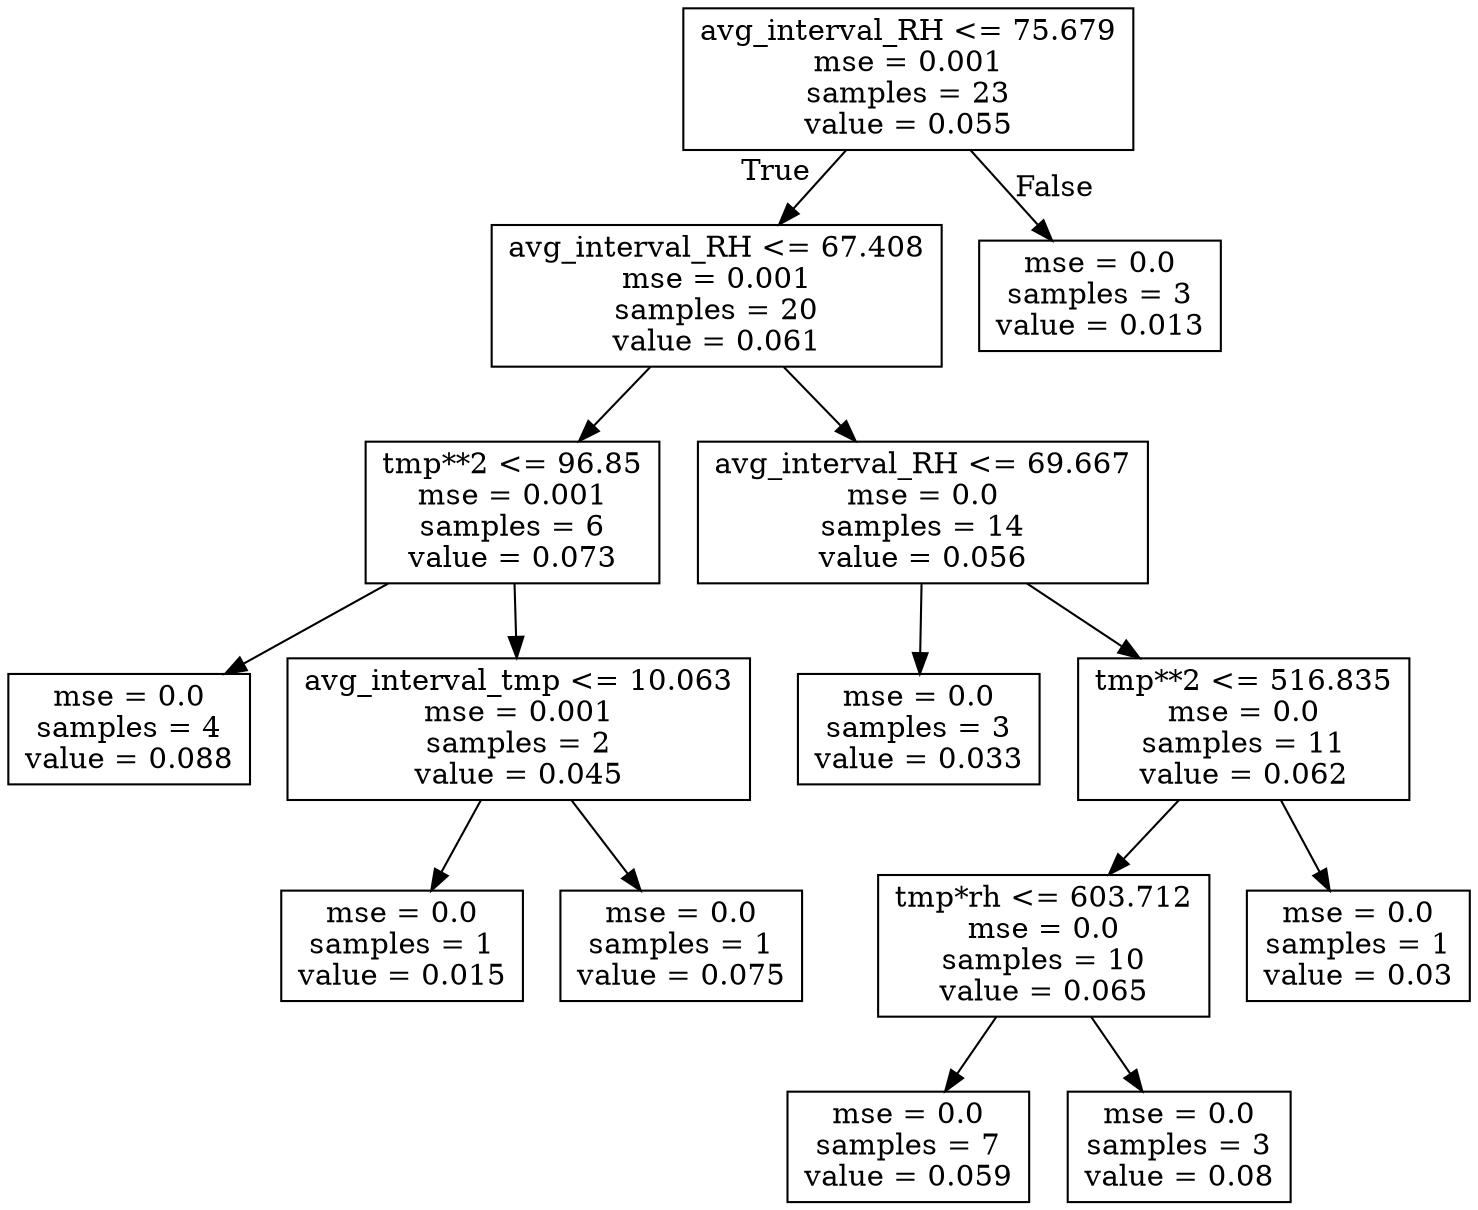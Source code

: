 digraph Tree {
node [shape=box] ;
0 [label="avg_interval_RH <= 75.679\nmse = 0.001\nsamples = 23\nvalue = 0.055"] ;
1 [label="avg_interval_RH <= 67.408\nmse = 0.001\nsamples = 20\nvalue = 0.061"] ;
0 -> 1 [labeldistance=2.5, labelangle=45, headlabel="True"] ;
2 [label="tmp**2 <= 96.85\nmse = 0.001\nsamples = 6\nvalue = 0.073"] ;
1 -> 2 ;
3 [label="mse = 0.0\nsamples = 4\nvalue = 0.088"] ;
2 -> 3 ;
4 [label="avg_interval_tmp <= 10.063\nmse = 0.001\nsamples = 2\nvalue = 0.045"] ;
2 -> 4 ;
5 [label="mse = 0.0\nsamples = 1\nvalue = 0.015"] ;
4 -> 5 ;
6 [label="mse = 0.0\nsamples = 1\nvalue = 0.075"] ;
4 -> 6 ;
7 [label="avg_interval_RH <= 69.667\nmse = 0.0\nsamples = 14\nvalue = 0.056"] ;
1 -> 7 ;
8 [label="mse = 0.0\nsamples = 3\nvalue = 0.033"] ;
7 -> 8 ;
9 [label="tmp**2 <= 516.835\nmse = 0.0\nsamples = 11\nvalue = 0.062"] ;
7 -> 9 ;
10 [label="tmp*rh <= 603.712\nmse = 0.0\nsamples = 10\nvalue = 0.065"] ;
9 -> 10 ;
11 [label="mse = 0.0\nsamples = 7\nvalue = 0.059"] ;
10 -> 11 ;
12 [label="mse = 0.0\nsamples = 3\nvalue = 0.08"] ;
10 -> 12 ;
13 [label="mse = 0.0\nsamples = 1\nvalue = 0.03"] ;
9 -> 13 ;
14 [label="mse = 0.0\nsamples = 3\nvalue = 0.013"] ;
0 -> 14 [labeldistance=2.5, labelangle=-45, headlabel="False"] ;
}